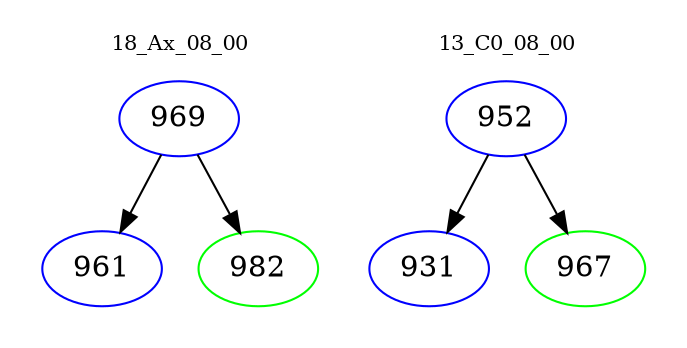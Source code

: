 digraph{
subgraph cluster_0 {
color = white
label = "18_Ax_08_00";
fontsize=10;
T0_969 [label="969", color="blue"]
T0_969 -> T0_961 [color="black"]
T0_961 [label="961", color="blue"]
T0_969 -> T0_982 [color="black"]
T0_982 [label="982", color="green"]
}
subgraph cluster_1 {
color = white
label = "13_C0_08_00";
fontsize=10;
T1_952 [label="952", color="blue"]
T1_952 -> T1_931 [color="black"]
T1_931 [label="931", color="blue"]
T1_952 -> T1_967 [color="black"]
T1_967 [label="967", color="green"]
}
}
